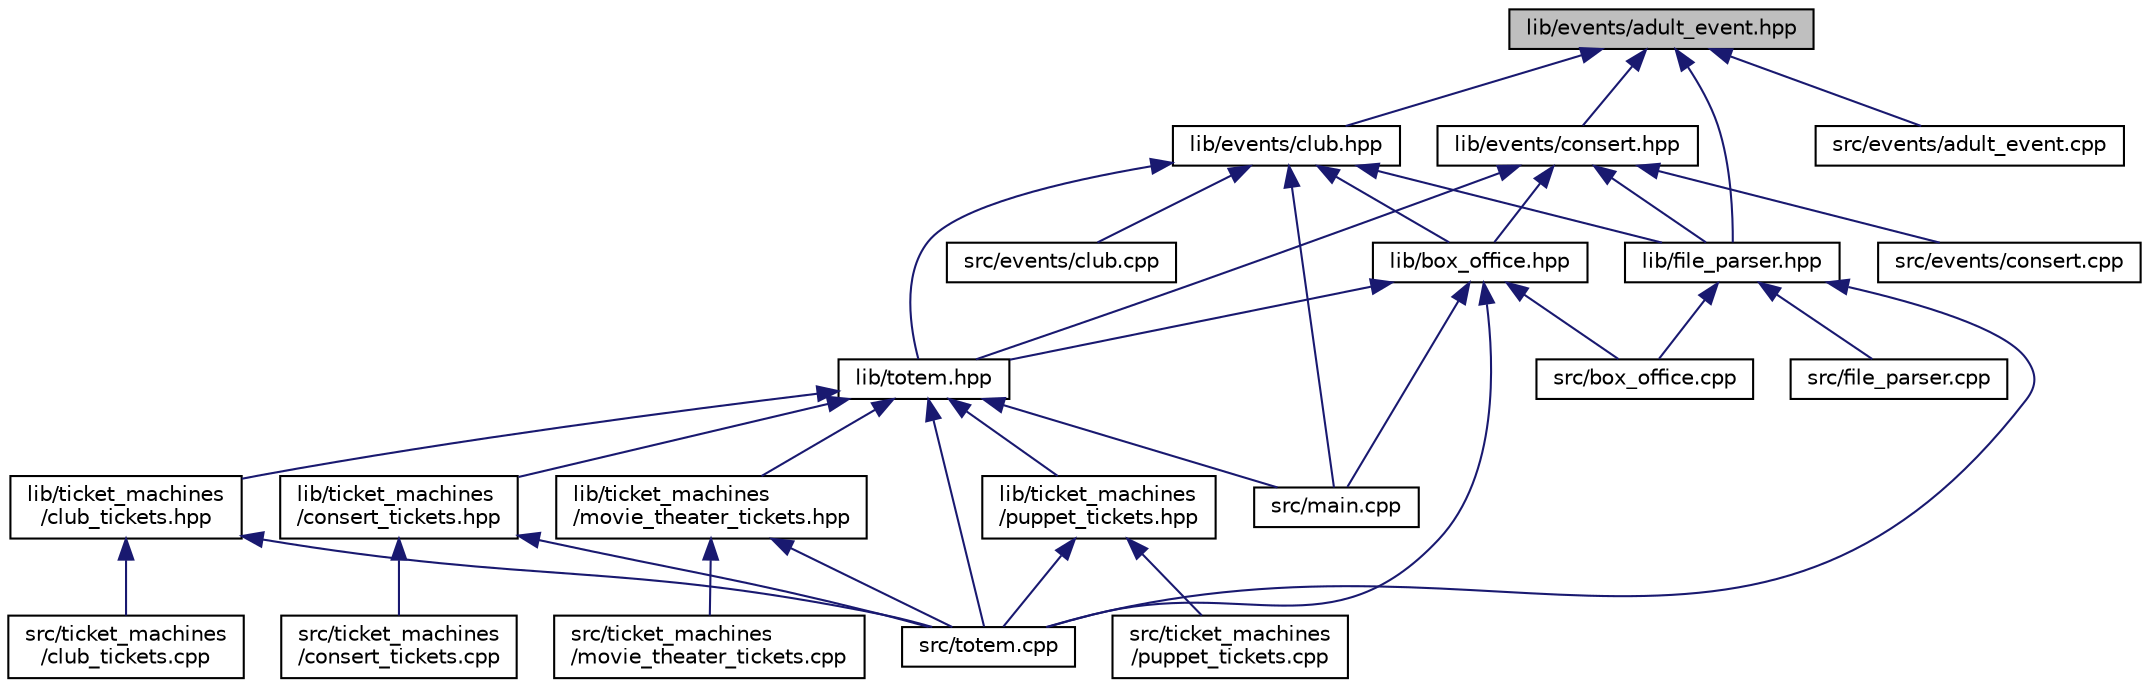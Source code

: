 digraph "lib/events/adult_event.hpp"
{
  edge [fontname="Helvetica",fontsize="10",labelfontname="Helvetica",labelfontsize="10"];
  node [fontname="Helvetica",fontsize="10",shape=record];
  Node6 [label="lib/events/adult_event.hpp",height=0.2,width=0.4,color="black", fillcolor="grey75", style="filled", fontcolor="black"];
  Node6 -> Node7 [dir="back",color="midnightblue",fontsize="10",style="solid",fontname="Helvetica"];
  Node7 [label="lib/events/club.hpp",height=0.2,width=0.4,color="black", fillcolor="white", style="filled",URL="$club_8hpp.html"];
  Node7 -> Node8 [dir="back",color="midnightblue",fontsize="10",style="solid",fontname="Helvetica"];
  Node8 [label="lib/box_office.hpp",height=0.2,width=0.4,color="black", fillcolor="white", style="filled",URL="$box__office_8hpp.html"];
  Node8 -> Node9 [dir="back",color="midnightblue",fontsize="10",style="solid",fontname="Helvetica"];
  Node9 [label="lib/totem.hpp",height=0.2,width=0.4,color="black", fillcolor="white", style="filled",URL="$totem_8hpp.html"];
  Node9 -> Node10 [dir="back",color="midnightblue",fontsize="10",style="solid",fontname="Helvetica"];
  Node10 [label="lib/ticket_machines\l/club_tickets.hpp",height=0.2,width=0.4,color="black", fillcolor="white", style="filled",URL="$club__tickets_8hpp.html"];
  Node10 -> Node11 [dir="back",color="midnightblue",fontsize="10",style="solid",fontname="Helvetica"];
  Node11 [label="src/ticket_machines\l/club_tickets.cpp",height=0.2,width=0.4,color="black", fillcolor="white", style="filled",URL="$club__tickets_8cpp.html"];
  Node10 -> Node12 [dir="back",color="midnightblue",fontsize="10",style="solid",fontname="Helvetica"];
  Node12 [label="src/totem.cpp",height=0.2,width=0.4,color="black", fillcolor="white", style="filled",URL="$totem_8cpp.html"];
  Node9 -> Node13 [dir="back",color="midnightblue",fontsize="10",style="solid",fontname="Helvetica"];
  Node13 [label="lib/ticket_machines\l/consert_tickets.hpp",height=0.2,width=0.4,color="black", fillcolor="white", style="filled",URL="$consert__tickets_8hpp.html"];
  Node13 -> Node14 [dir="back",color="midnightblue",fontsize="10",style="solid",fontname="Helvetica"];
  Node14 [label="src/ticket_machines\l/consert_tickets.cpp",height=0.2,width=0.4,color="black", fillcolor="white", style="filled",URL="$consert__tickets_8cpp.html"];
  Node13 -> Node12 [dir="back",color="midnightblue",fontsize="10",style="solid",fontname="Helvetica"];
  Node9 -> Node15 [dir="back",color="midnightblue",fontsize="10",style="solid",fontname="Helvetica"];
  Node15 [label="lib/ticket_machines\l/movie_theater_tickets.hpp",height=0.2,width=0.4,color="black", fillcolor="white", style="filled",URL="$movie__theater__tickets_8hpp.html"];
  Node15 -> Node16 [dir="back",color="midnightblue",fontsize="10",style="solid",fontname="Helvetica"];
  Node16 [label="src/ticket_machines\l/movie_theater_tickets.cpp",height=0.2,width=0.4,color="black", fillcolor="white", style="filled",URL="$movie__theater__tickets_8cpp.html"];
  Node15 -> Node12 [dir="back",color="midnightblue",fontsize="10",style="solid",fontname="Helvetica"];
  Node9 -> Node17 [dir="back",color="midnightblue",fontsize="10",style="solid",fontname="Helvetica"];
  Node17 [label="lib/ticket_machines\l/puppet_tickets.hpp",height=0.2,width=0.4,color="black", fillcolor="white", style="filled",URL="$puppet__tickets_8hpp.html"];
  Node17 -> Node18 [dir="back",color="midnightblue",fontsize="10",style="solid",fontname="Helvetica"];
  Node18 [label="src/ticket_machines\l/puppet_tickets.cpp",height=0.2,width=0.4,color="black", fillcolor="white", style="filled",URL="$puppet__tickets_8cpp.html"];
  Node17 -> Node12 [dir="back",color="midnightblue",fontsize="10",style="solid",fontname="Helvetica"];
  Node9 -> Node19 [dir="back",color="midnightblue",fontsize="10",style="solid",fontname="Helvetica"];
  Node19 [label="src/main.cpp",height=0.2,width=0.4,color="black", fillcolor="white", style="filled",URL="$main_8cpp.html"];
  Node9 -> Node12 [dir="back",color="midnightblue",fontsize="10",style="solid",fontname="Helvetica"];
  Node8 -> Node20 [dir="back",color="midnightblue",fontsize="10",style="solid",fontname="Helvetica"];
  Node20 [label="src/box_office.cpp",height=0.2,width=0.4,color="black", fillcolor="white", style="filled",URL="$box__office_8cpp.html"];
  Node8 -> Node19 [dir="back",color="midnightblue",fontsize="10",style="solid",fontname="Helvetica"];
  Node8 -> Node12 [dir="back",color="midnightblue",fontsize="10",style="solid",fontname="Helvetica"];
  Node7 -> Node21 [dir="back",color="midnightblue",fontsize="10",style="solid",fontname="Helvetica"];
  Node21 [label="lib/file_parser.hpp",height=0.2,width=0.4,color="black", fillcolor="white", style="filled",URL="$file__parser_8hpp.html"];
  Node21 -> Node20 [dir="back",color="midnightblue",fontsize="10",style="solid",fontname="Helvetica"];
  Node21 -> Node22 [dir="back",color="midnightblue",fontsize="10",style="solid",fontname="Helvetica"];
  Node22 [label="src/file_parser.cpp",height=0.2,width=0.4,color="black", fillcolor="white", style="filled",URL="$file__parser_8cpp.html"];
  Node21 -> Node12 [dir="back",color="midnightblue",fontsize="10",style="solid",fontname="Helvetica"];
  Node7 -> Node9 [dir="back",color="midnightblue",fontsize="10",style="solid",fontname="Helvetica"];
  Node7 -> Node23 [dir="back",color="midnightblue",fontsize="10",style="solid",fontname="Helvetica"];
  Node23 [label="src/events/club.cpp",height=0.2,width=0.4,color="black", fillcolor="white", style="filled",URL="$club_8cpp.html"];
  Node7 -> Node19 [dir="back",color="midnightblue",fontsize="10",style="solid",fontname="Helvetica"];
  Node6 -> Node24 [dir="back",color="midnightblue",fontsize="10",style="solid",fontname="Helvetica"];
  Node24 [label="lib/events/consert.hpp",height=0.2,width=0.4,color="black", fillcolor="white", style="filled",URL="$consert_8hpp.html"];
  Node24 -> Node8 [dir="back",color="midnightblue",fontsize="10",style="solid",fontname="Helvetica"];
  Node24 -> Node21 [dir="back",color="midnightblue",fontsize="10",style="solid",fontname="Helvetica"];
  Node24 -> Node9 [dir="back",color="midnightblue",fontsize="10",style="solid",fontname="Helvetica"];
  Node24 -> Node25 [dir="back",color="midnightblue",fontsize="10",style="solid",fontname="Helvetica"];
  Node25 [label="src/events/consert.cpp",height=0.2,width=0.4,color="black", fillcolor="white", style="filled",URL="$consert_8cpp.html"];
  Node6 -> Node21 [dir="back",color="midnightblue",fontsize="10",style="solid",fontname="Helvetica"];
  Node6 -> Node26 [dir="back",color="midnightblue",fontsize="10",style="solid",fontname="Helvetica"];
  Node26 [label="src/events/adult_event.cpp",height=0.2,width=0.4,color="black", fillcolor="white", style="filled",URL="$adult__event_8cpp.html"];
}
